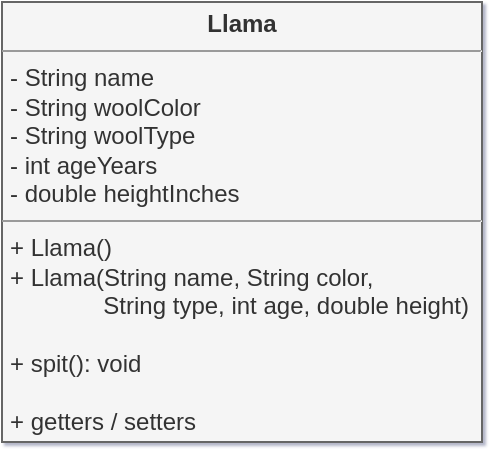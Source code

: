 <mxfile version="11.1.4" type="device"><diagram name="Page-1" id="c4acf3e9-155e-7222-9cf6-157b1a14988f"><mxGraphModel dx="786" dy="627" grid="1" gridSize="10" guides="1" tooltips="1" connect="1" arrows="1" fold="1" page="1" pageScale="1" pageWidth="850" pageHeight="1100" background="#ffffff" math="0" shadow="1"><root><mxCell id="0"/><mxCell id="1" parent="0"/><mxCell id="5d2195bd80daf111-18" value="&lt;p style=&quot;margin: 0px ; margin-top: 4px ; text-align: center&quot;&gt;&lt;b&gt;Llama&lt;/b&gt;&lt;/p&gt;&lt;hr size=&quot;1&quot;&gt;&lt;p style=&quot;margin: 0px ; margin-left: 4px&quot;&gt;- String name&lt;br&gt;&lt;/p&gt;&lt;p style=&quot;margin: 0px ; margin-left: 4px&quot;&gt;- String woolColor&lt;br&gt;&lt;/p&gt;&lt;p style=&quot;margin: 0px ; margin-left: 4px&quot;&gt;- String woolType&lt;br&gt;&lt;/p&gt;&lt;p style=&quot;margin: 0px ; margin-left: 4px&quot;&gt;- int ageYears&lt;/p&gt;&lt;p style=&quot;margin: 0px ; margin-left: 4px&quot;&gt;- double heightInches&lt;/p&gt;&lt;hr size=&quot;1&quot;&gt;&lt;p style=&quot;margin: 0px ; margin-left: 4px&quot;&gt;+ Llama()&lt;/p&gt;&lt;p style=&quot;margin: 0px ; margin-left: 4px&quot;&gt;+ Llama(String name, String color,&lt;/p&gt;&lt;p style=&quot;margin: 0px ; margin-left: 4px&quot;&gt;&amp;nbsp; &amp;nbsp; &amp;nbsp; &amp;nbsp; &amp;nbsp; &amp;nbsp; &amp;nbsp; String type, int age, double height)&lt;/p&gt;&lt;p style=&quot;margin: 0px ; margin-left: 4px&quot;&gt;&lt;br&gt;+ spit(): void&lt;/p&gt;&lt;p style=&quot;margin: 0px ; margin-left: 4px&quot;&gt;&lt;br&gt;&lt;/p&gt;&lt;p style=&quot;margin: 0px ; margin-left: 4px&quot;&gt;+ getters / setters&lt;/p&gt;" style="verticalAlign=top;align=left;overflow=fill;fontSize=12;fontFamily=Helvetica;html=1;rounded=0;shadow=0;comic=0;labelBackgroundColor=none;strokeWidth=1;fillColor=#f5f5f5;strokeColor=#666666;fontColor=#333333;" parent="1" vertex="1"><mxGeometry x="40" y="80" width="240" height="220" as="geometry"/></mxCell></root></mxGraphModel></diagram></mxfile>